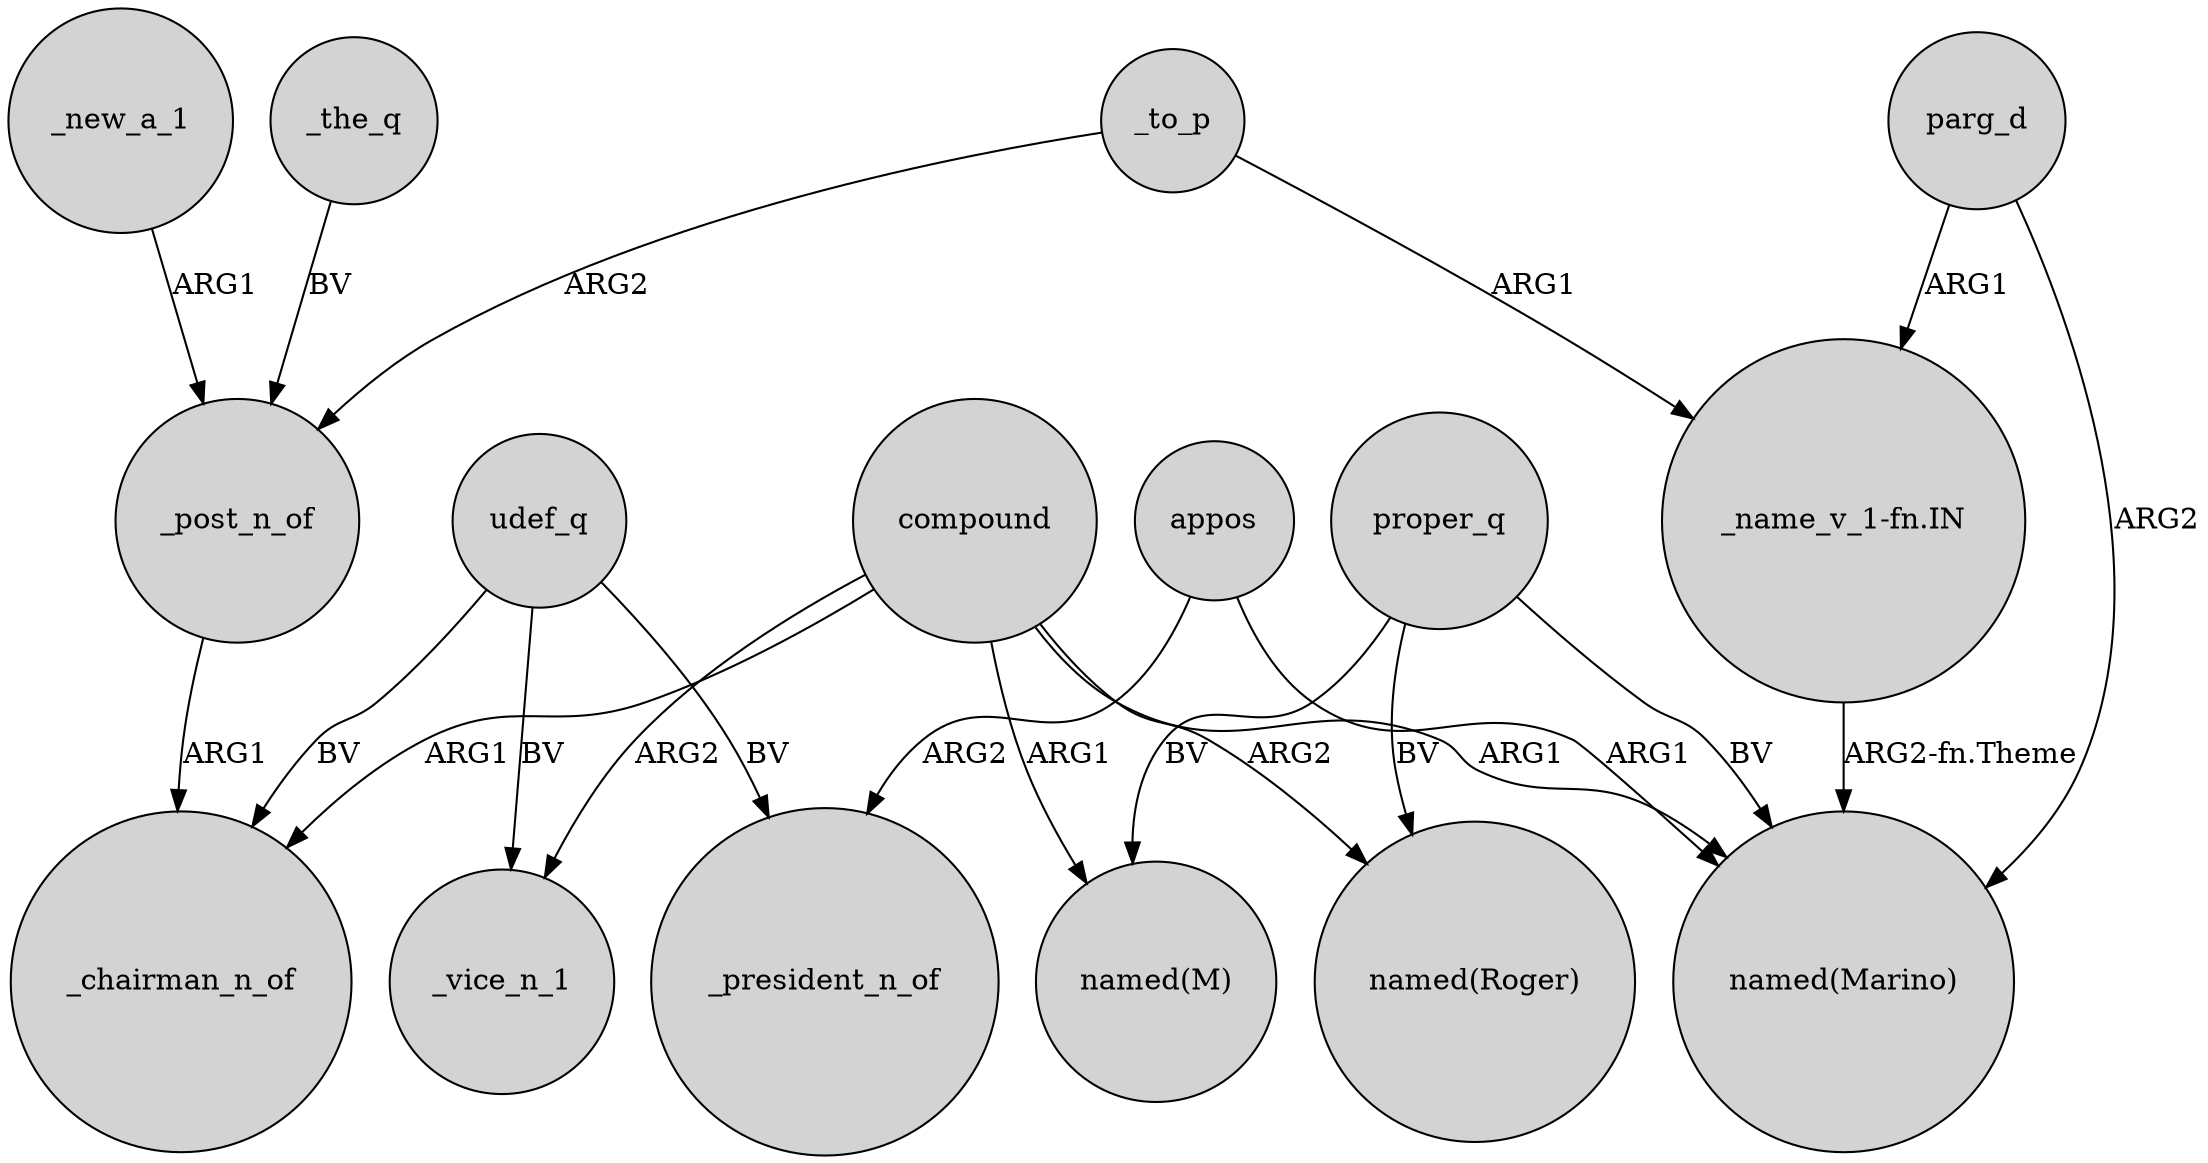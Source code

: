 digraph {
	node [shape=circle style=filled]
	compound -> _vice_n_1 [label=ARG2]
	compound -> _chairman_n_of [label=ARG1]
	proper_q -> "named(M)" [label=BV]
	"_name_v_1-fn.IN" -> "named(Marino)" [label="ARG2-fn.Theme"]
	udef_q -> _vice_n_1 [label=BV]
	_new_a_1 -> _post_n_of [label=ARG1]
	udef_q -> _chairman_n_of [label=BV]
	compound -> "named(Marino)" [label=ARG1]
	compound -> "named(Roger)" [label=ARG2]
	appos -> _president_n_of [label=ARG2]
	compound -> "named(M)" [label=ARG1]
	udef_q -> _president_n_of [label=BV]
	proper_q -> "named(Marino)" [label=BV]
	_to_p -> "_name_v_1-fn.IN" [label=ARG1]
	_to_p -> _post_n_of [label=ARG2]
	_post_n_of -> _chairman_n_of [label=ARG1]
	proper_q -> "named(Roger)" [label=BV]
	appos -> "named(Marino)" [label=ARG1]
	parg_d -> "named(Marino)" [label=ARG2]
	_the_q -> _post_n_of [label=BV]
	parg_d -> "_name_v_1-fn.IN" [label=ARG1]
}
